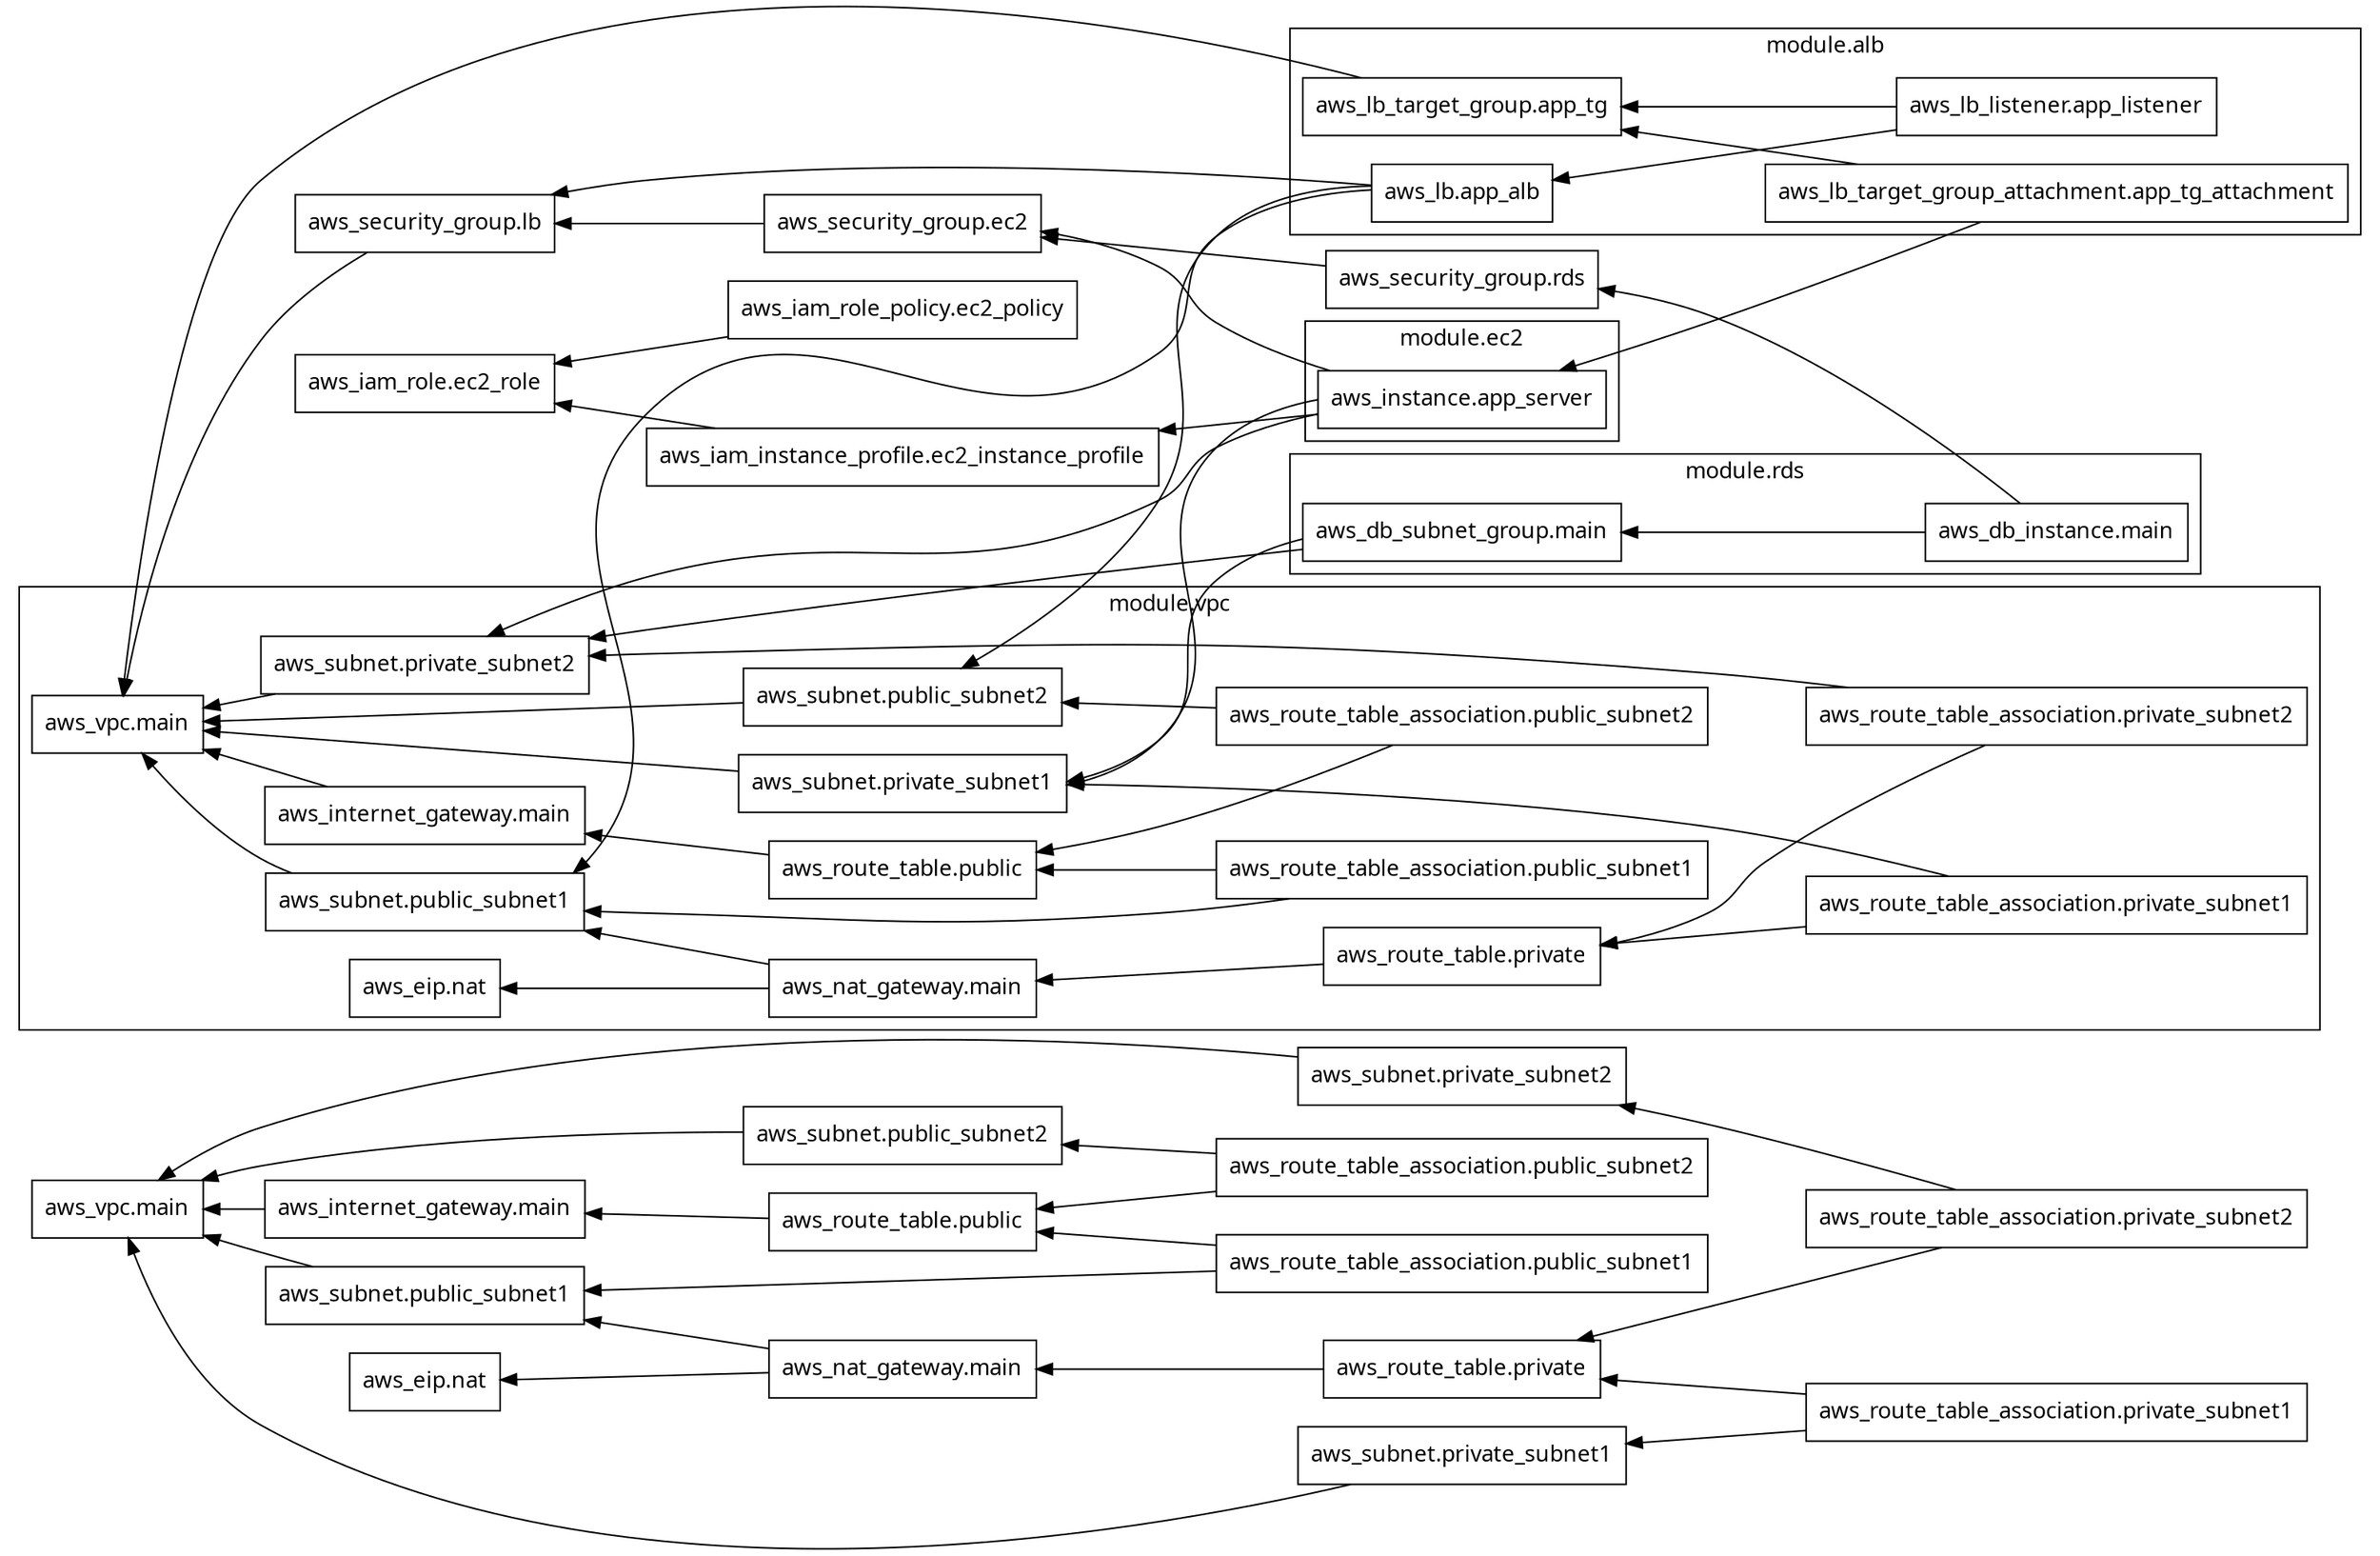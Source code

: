 digraph G {
  rankdir = "RL";
  node [shape = rect, fontname = "sans-serif"];
  "aws_eip.nat" [label="aws_eip.nat"];
  "aws_iam_instance_profile.ec2_instance_profile" [label="aws_iam_instance_profile.ec2_instance_profile"];
  "aws_iam_role.ec2_role" [label="aws_iam_role.ec2_role"];
  "aws_iam_role_policy.ec2_policy" [label="aws_iam_role_policy.ec2_policy"];
  "aws_internet_gateway.main" [label="aws_internet_gateway.main"];
  "aws_nat_gateway.main" [label="aws_nat_gateway.main"];
  "aws_route_table.private" [label="aws_route_table.private"];
  "aws_route_table.public" [label="aws_route_table.public"];
  "aws_route_table_association.private_subnet1" [label="aws_route_table_association.private_subnet1"];
  "aws_route_table_association.private_subnet2" [label="aws_route_table_association.private_subnet2"];
  "aws_route_table_association.public_subnet1" [label="aws_route_table_association.public_subnet1"];
  "aws_route_table_association.public_subnet2" [label="aws_route_table_association.public_subnet2"];
  "aws_security_group.ec2" [label="aws_security_group.ec2"];
  "aws_security_group.lb" [label="aws_security_group.lb"];
  "aws_security_group.rds" [label="aws_security_group.rds"];
  "aws_subnet.private_subnet1" [label="aws_subnet.private_subnet1"];
  "aws_subnet.private_subnet2" [label="aws_subnet.private_subnet2"];
  "aws_subnet.public_subnet1" [label="aws_subnet.public_subnet1"];
  "aws_subnet.public_subnet2" [label="aws_subnet.public_subnet2"];
  "aws_vpc.main" [label="aws_vpc.main"];
  subgraph "cluster_module.alb" {
    label = "module.alb"
    fontname = "sans-serif"
    "module.alb.aws_lb.app_alb" [label="aws_lb.app_alb"];
    "module.alb.aws_lb_listener.app_listener" [label="aws_lb_listener.app_listener"];
    "module.alb.aws_lb_target_group.app_tg" [label="aws_lb_target_group.app_tg"];
    "module.alb.aws_lb_target_group_attachment.app_tg_attachment" [label="aws_lb_target_group_attachment.app_tg_attachment"];
  }
  subgraph "cluster_module.ec2" {
    label = "module.ec2"
    fontname = "sans-serif"
    "module.ec2.aws_instance.app_server" [label="aws_instance.app_server"];
  }
  subgraph "cluster_module.rds" {
    label = "module.rds"
    fontname = "sans-serif"
    "module.rds.aws_db_instance.main" [label="aws_db_instance.main"];
    "module.rds.aws_db_subnet_group.main" [label="aws_db_subnet_group.main"];
  }
  subgraph "cluster_module.vpc" {
    label = "module.vpc"
    fontname = "sans-serif"
    "module.vpc.aws_eip.nat" [label="aws_eip.nat"];
    "module.vpc.aws_internet_gateway.main" [label="aws_internet_gateway.main"];
    "module.vpc.aws_nat_gateway.main" [label="aws_nat_gateway.main"];
    "module.vpc.aws_route_table.private" [label="aws_route_table.private"];
    "module.vpc.aws_route_table.public" [label="aws_route_table.public"];
    "module.vpc.aws_route_table_association.private_subnet1" [label="aws_route_table_association.private_subnet1"];
    "module.vpc.aws_route_table_association.private_subnet2" [label="aws_route_table_association.private_subnet2"];
    "module.vpc.aws_route_table_association.public_subnet1" [label="aws_route_table_association.public_subnet1"];
    "module.vpc.aws_route_table_association.public_subnet2" [label="aws_route_table_association.public_subnet2"];
    "module.vpc.aws_subnet.private_subnet1" [label="aws_subnet.private_subnet1"];
    "module.vpc.aws_subnet.private_subnet2" [label="aws_subnet.private_subnet2"];
    "module.vpc.aws_subnet.public_subnet1" [label="aws_subnet.public_subnet1"];
    "module.vpc.aws_subnet.public_subnet2" [label="aws_subnet.public_subnet2"];
    "module.vpc.aws_vpc.main" [label="aws_vpc.main"];
  }
  "aws_iam_instance_profile.ec2_instance_profile" -> "aws_iam_role.ec2_role";
  "aws_iam_role_policy.ec2_policy" -> "aws_iam_role.ec2_role";
  "aws_internet_gateway.main" -> "aws_vpc.main";
  "aws_nat_gateway.main" -> "aws_eip.nat";
  "aws_nat_gateway.main" -> "aws_subnet.public_subnet1";
  "aws_route_table.private" -> "aws_nat_gateway.main";
  "aws_route_table.public" -> "aws_internet_gateway.main";
  "aws_route_table_association.private_subnet1" -> "aws_route_table.private";
  "aws_route_table_association.private_subnet1" -> "aws_subnet.private_subnet1";
  "aws_route_table_association.private_subnet2" -> "aws_route_table.private";
  "aws_route_table_association.private_subnet2" -> "aws_subnet.private_subnet2";
  "aws_route_table_association.public_subnet1" -> "aws_route_table.public";
  "aws_route_table_association.public_subnet1" -> "aws_subnet.public_subnet1";
  "aws_route_table_association.public_subnet2" -> "aws_route_table.public";
  "aws_route_table_association.public_subnet2" -> "aws_subnet.public_subnet2";
  "aws_security_group.ec2" -> "aws_security_group.lb";
  "aws_security_group.lb" -> "module.vpc.aws_vpc.main";
  "aws_security_group.rds" -> "aws_security_group.ec2";
  "aws_subnet.private_subnet1" -> "aws_vpc.main";
  "aws_subnet.private_subnet2" -> "aws_vpc.main";
  "aws_subnet.public_subnet1" -> "aws_vpc.main";
  "aws_subnet.public_subnet2" -> "aws_vpc.main";
  "module.alb.aws_lb.app_alb" -> "aws_security_group.lb";
  "module.alb.aws_lb.app_alb" -> "module.vpc.aws_subnet.public_subnet1";
  "module.alb.aws_lb.app_alb" -> "module.vpc.aws_subnet.public_subnet2";
  "module.alb.aws_lb_listener.app_listener" -> "module.alb.aws_lb.app_alb";
  "module.alb.aws_lb_listener.app_listener" -> "module.alb.aws_lb_target_group.app_tg";
  "module.alb.aws_lb_target_group.app_tg" -> "module.vpc.aws_vpc.main";
  "module.alb.aws_lb_target_group_attachment.app_tg_attachment" -> "module.alb.aws_lb_target_group.app_tg";
  "module.alb.aws_lb_target_group_attachment.app_tg_attachment" -> "module.ec2.aws_instance.app_server";
  "module.ec2.aws_instance.app_server" -> "aws_iam_instance_profile.ec2_instance_profile";
  "module.ec2.aws_instance.app_server" -> "aws_security_group.ec2";
  "module.ec2.aws_instance.app_server" -> "module.vpc.aws_subnet.private_subnet1";
  "module.ec2.aws_instance.app_server" -> "module.vpc.aws_subnet.private_subnet2";
  "module.rds.aws_db_instance.main" -> "aws_security_group.rds";
  "module.rds.aws_db_instance.main" -> "module.rds.aws_db_subnet_group.main";
  "module.rds.aws_db_subnet_group.main" -> "module.vpc.aws_subnet.private_subnet1";
  "module.rds.aws_db_subnet_group.main" -> "module.vpc.aws_subnet.private_subnet2";
  "module.vpc.aws_internet_gateway.main" -> "module.vpc.aws_vpc.main";
  "module.vpc.aws_nat_gateway.main" -> "module.vpc.aws_eip.nat";
  "module.vpc.aws_nat_gateway.main" -> "module.vpc.aws_subnet.public_subnet1";
  "module.vpc.aws_route_table.private" -> "module.vpc.aws_nat_gateway.main";
  "module.vpc.aws_route_table.public" -> "module.vpc.aws_internet_gateway.main";
  "module.vpc.aws_route_table_association.private_subnet1" -> "module.vpc.aws_route_table.private";
  "module.vpc.aws_route_table_association.private_subnet1" -> "module.vpc.aws_subnet.private_subnet1";
  "module.vpc.aws_route_table_association.private_subnet2" -> "module.vpc.aws_route_table.private";
  "module.vpc.aws_route_table_association.private_subnet2" -> "module.vpc.aws_subnet.private_subnet2";
  "module.vpc.aws_route_table_association.public_subnet1" -> "module.vpc.aws_route_table.public";
  "module.vpc.aws_route_table_association.public_subnet1" -> "module.vpc.aws_subnet.public_subnet1";
  "module.vpc.aws_route_table_association.public_subnet2" -> "module.vpc.aws_route_table.public";
  "module.vpc.aws_route_table_association.public_subnet2" -> "module.vpc.aws_subnet.public_subnet2";
  "module.vpc.aws_subnet.private_subnet1" -> "module.vpc.aws_vpc.main";
  "module.vpc.aws_subnet.private_subnet2" -> "module.vpc.aws_vpc.main";
  "module.vpc.aws_subnet.public_subnet1" -> "module.vpc.aws_vpc.main";
  "module.vpc.aws_subnet.public_subnet2" -> "module.vpc.aws_vpc.main";
}
